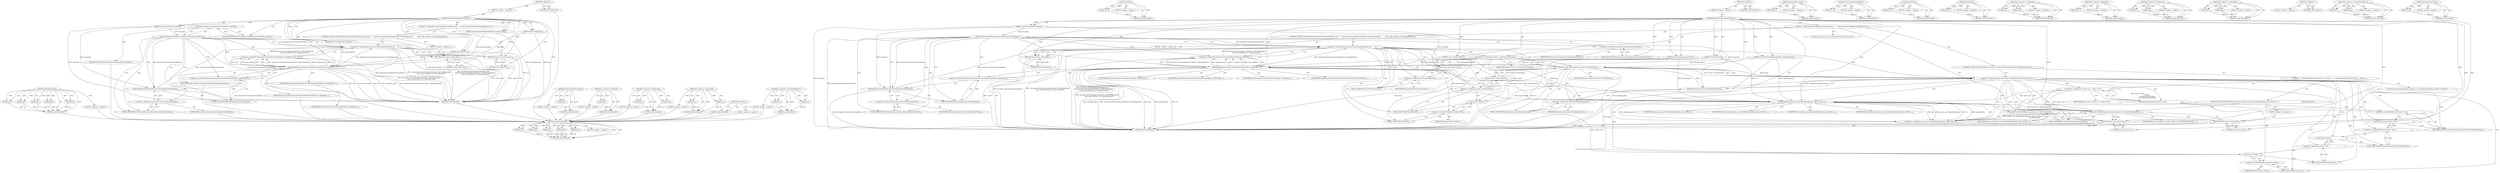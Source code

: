 digraph "&lt;operator&gt;.indirectFieldAccess" {
vulnerable_139 [label=<(METHOD,AllowPluginType)>];
vulnerable_140 [label=<(PARAM,p1)>];
vulnerable_141 [label=<(PARAM,p2)>];
vulnerable_142 [label=<(PARAM,p3)>];
vulnerable_143 [label=<(PARAM,p4)>];
vulnerable_144 [label=<(PARAM,p5)>];
vulnerable_145 [label=<(BLOCK,&lt;empty&gt;,&lt;empty&gt;)>];
vulnerable_146 [label=<(METHOD_RETURN,ANY)>];
vulnerable_165 [label=<(METHOD,Tree)>];
vulnerable_166 [label=<(PARAM,p1)>];
vulnerable_167 [label=<(BLOCK,&lt;empty&gt;,&lt;empty&gt;)>];
vulnerable_168 [label=<(METHOD_RETURN,ANY)>];
vulnerable_6 [label=<(METHOD,&lt;global&gt;)<SUB>1</SUB>>];
vulnerable_7 [label=<(BLOCK,&lt;empty&gt;,&lt;empty&gt;)<SUB>1</SUB>>];
vulnerable_8 [label=<(METHOD,AllowPluginTypeForDocument)<SUB>1</SUB>>];
vulnerable_9 [label=<(PARAM,const Document&amp; document)<SUB>2</SUB>>];
vulnerable_10 [label=<(PARAM,const String&amp; type)<SUB>3</SUB>>];
vulnerable_11 [label=<(PARAM,const String&amp; type_attribute)<SUB>4</SUB>>];
vulnerable_12 [label=<(PARAM,const KURL&amp; url)<SUB>5</SUB>>];
vulnerable_13 [label=<(PARAM,SecurityViolationReportingPolicy reporting_policy)<SUB>6</SUB>>];
vulnerable_14 [label=<(BLOCK,{
  if (document.GetContentSecurityPolicy() &amp;&amp;
...,{
  if (document.GetContentSecurityPolicy() &amp;&amp;
...)<SUB>6</SUB>>];
vulnerable_15 [label=<(CONTROL_STRUCTURE,IF,if (document.GetContentSecurityPolicy() &amp;&amp;
      !document.GetContentSecurityPolicy()-&gt;AllowPluginType(
           type, type_attribute, url, reporting_policy)))<SUB>7</SUB>>];
vulnerable_16 [label=<(&lt;operator&gt;.logicalAnd,document.GetContentSecurityPolicy() &amp;&amp;
      !d...)<SUB>7</SUB>>];
vulnerable_17 [label=<(GetContentSecurityPolicy,document.GetContentSecurityPolicy())<SUB>7</SUB>>];
vulnerable_18 [label=<(&lt;operator&gt;.fieldAccess,document.GetContentSecurityPolicy)<SUB>7</SUB>>];
vulnerable_19 [label=<(IDENTIFIER,document,document.GetContentSecurityPolicy())<SUB>7</SUB>>];
vulnerable_20 [label=<(FIELD_IDENTIFIER,GetContentSecurityPolicy,GetContentSecurityPolicy)<SUB>7</SUB>>];
vulnerable_21 [label=<(&lt;operator&gt;.logicalNot,!document.GetContentSecurityPolicy()-&gt;AllowPlug...)<SUB>8</SUB>>];
vulnerable_22 [label=<(AllowPluginType,document.GetContentSecurityPolicy()-&gt;AllowPlugi...)<SUB>8</SUB>>];
vulnerable_23 [label=<(&lt;operator&gt;.indirectFieldAccess,document.GetContentSecurityPolicy()-&gt;AllowPlugi...)<SUB>8</SUB>>];
vulnerable_24 [label=<(GetContentSecurityPolicy,document.GetContentSecurityPolicy())<SUB>8</SUB>>];
vulnerable_25 [label=<(&lt;operator&gt;.fieldAccess,document.GetContentSecurityPolicy)<SUB>8</SUB>>];
vulnerable_26 [label=<(IDENTIFIER,document,document.GetContentSecurityPolicy())<SUB>8</SUB>>];
vulnerable_27 [label=<(FIELD_IDENTIFIER,GetContentSecurityPolicy,GetContentSecurityPolicy)<SUB>8</SUB>>];
vulnerable_28 [label=<(FIELD_IDENTIFIER,AllowPluginType,AllowPluginType)<SUB>8</SUB>>];
vulnerable_29 [label=<(IDENTIFIER,type,document.GetContentSecurityPolicy()-&gt;AllowPlugi...)<SUB>9</SUB>>];
vulnerable_30 [label=<(IDENTIFIER,type_attribute,document.GetContentSecurityPolicy()-&gt;AllowPlugi...)<SUB>9</SUB>>];
vulnerable_31 [label=<(IDENTIFIER,url,document.GetContentSecurityPolicy()-&gt;AllowPlugi...)<SUB>9</SUB>>];
vulnerable_32 [label=<(IDENTIFIER,reporting_policy,document.GetContentSecurityPolicy()-&gt;AllowPlugi...)<SUB>9</SUB>>];
vulnerable_33 [label=<(BLOCK,&lt;empty&gt;,&lt;empty&gt;)<SUB>10</SUB>>];
vulnerable_34 [label=<(RETURN,return false;,return false;)<SUB>10</SUB>>];
vulnerable_35 [label=<(LITERAL,false,return false;)<SUB>10</SUB>>];
vulnerable_36 [label="<(LOCAL,LocalFrame* frame: LocalFrame*)<SUB>12</SUB>>"];
vulnerable_37 [label=<(&lt;operator&gt;.assignment,* frame = document.GetFrame())<SUB>12</SUB>>];
vulnerable_38 [label=<(IDENTIFIER,frame,* frame = document.GetFrame())<SUB>12</SUB>>];
vulnerable_39 [label=<(GetFrame,document.GetFrame())<SUB>12</SUB>>];
vulnerable_40 [label=<(&lt;operator&gt;.fieldAccess,document.GetFrame)<SUB>12</SUB>>];
vulnerable_41 [label=<(IDENTIFIER,document,document.GetFrame())<SUB>12</SUB>>];
vulnerable_42 [label=<(FIELD_IDENTIFIER,GetFrame,GetFrame)<SUB>12</SUB>>];
vulnerable_43 [label=<(CONTROL_STRUCTURE,IF,if (frame &amp;&amp; frame-&gt;Tree().Parent() &amp;&amp; document.IsPluginDocument()))<SUB>13</SUB>>];
vulnerable_44 [label=<(&lt;operator&gt;.logicalAnd,frame &amp;&amp; frame-&gt;Tree().Parent() &amp;&amp; document.IsP...)<SUB>13</SUB>>];
vulnerable_45 [label=<(&lt;operator&gt;.logicalAnd,frame &amp;&amp; frame-&gt;Tree().Parent())<SUB>13</SUB>>];
vulnerable_46 [label=<(IDENTIFIER,frame,frame &amp;&amp; frame-&gt;Tree().Parent())<SUB>13</SUB>>];
vulnerable_47 [label=<(Parent,frame-&gt;Tree().Parent())<SUB>13</SUB>>];
vulnerable_48 [label=<(&lt;operator&gt;.fieldAccess,frame-&gt;Tree().Parent)<SUB>13</SUB>>];
vulnerable_49 [label=<(Tree,frame-&gt;Tree())<SUB>13</SUB>>];
vulnerable_50 [label=<(&lt;operator&gt;.indirectFieldAccess,frame-&gt;Tree)<SUB>13</SUB>>];
vulnerable_51 [label=<(IDENTIFIER,frame,frame-&gt;Tree())<SUB>13</SUB>>];
vulnerable_52 [label=<(FIELD_IDENTIFIER,Tree,Tree)<SUB>13</SUB>>];
vulnerable_53 [label=<(FIELD_IDENTIFIER,Parent,Parent)<SUB>13</SUB>>];
vulnerable_54 [label=<(IsPluginDocument,document.IsPluginDocument())<SUB>13</SUB>>];
vulnerable_55 [label=<(&lt;operator&gt;.fieldAccess,document.IsPluginDocument)<SUB>13</SUB>>];
vulnerable_56 [label=<(IDENTIFIER,document,document.IsPluginDocument())<SUB>13</SUB>>];
vulnerable_57 [label=<(FIELD_IDENTIFIER,IsPluginDocument,IsPluginDocument)<SUB>13</SUB>>];
vulnerable_58 [label=<(BLOCK,{
    ContentSecurityPolicy* parent_csp = frame...,{
    ContentSecurityPolicy* parent_csp = frame...)<SUB>13</SUB>>];
vulnerable_59 [label="<(LOCAL,ContentSecurityPolicy* parent_csp: ContentSecurityPolicy*)<SUB>14</SUB>>"];
vulnerable_60 [label=<(&lt;operator&gt;.assignment,* parent_csp = frame-&gt;Tree()
                  ...)<SUB>14</SUB>>];
vulnerable_61 [label=<(IDENTIFIER,parent_csp,* parent_csp = frame-&gt;Tree()
                  ...)<SUB>14</SUB>>];
vulnerable_62 [label=<(GetContentSecurityPolicy,frame-&gt;Tree()
                                 ...)<SUB>14</SUB>>];
vulnerable_63 [label=<(&lt;operator&gt;.indirectFieldAccess,frame-&gt;Tree()
                                 ...)<SUB>14</SUB>>];
vulnerable_64 [label=<(GetSecurityContext,frame-&gt;Tree()
                                 ...)<SUB>14</SUB>>];
vulnerable_65 [label=<(&lt;operator&gt;.indirectFieldAccess,frame-&gt;Tree()
                                 ...)<SUB>14</SUB>>];
vulnerable_66 [label=<(Parent,frame-&gt;Tree()
                                 ...)<SUB>14</SUB>>];
vulnerable_67 [label=<(&lt;operator&gt;.fieldAccess,frame-&gt;Tree()
                                 ...)<SUB>14</SUB>>];
vulnerable_68 [label=<(Tree,frame-&gt;Tree())<SUB>14</SUB>>];
vulnerable_69 [label=<(&lt;operator&gt;.indirectFieldAccess,frame-&gt;Tree)<SUB>14</SUB>>];
vulnerable_70 [label=<(IDENTIFIER,frame,frame-&gt;Tree())<SUB>14</SUB>>];
vulnerable_71 [label=<(FIELD_IDENTIFIER,Tree,Tree)<SUB>14</SUB>>];
vulnerable_72 [label=<(FIELD_IDENTIFIER,Parent,Parent)<SUB>14</SUB>>];
vulnerable_73 [label=<(FIELD_IDENTIFIER,GetSecurityContext,GetSecurityContext)<SUB>14</SUB>>];
vulnerable_74 [label=<(FIELD_IDENTIFIER,GetContentSecurityPolicy,GetContentSecurityPolicy)<SUB>14</SUB>>];
vulnerable_75 [label=<(CONTROL_STRUCTURE,IF,if (parent_csp &amp;&amp; !parent_csp-&gt;AllowPluginType(type, type_attribute, url,
                                                   reporting_policy)))<SUB>18</SUB>>];
vulnerable_76 [label=<(&lt;operator&gt;.logicalAnd,parent_csp &amp;&amp; !parent_csp-&gt;AllowPluginType(type...)<SUB>18</SUB>>];
vulnerable_77 [label=<(IDENTIFIER,parent_csp,parent_csp &amp;&amp; !parent_csp-&gt;AllowPluginType(type...)<SUB>18</SUB>>];
vulnerable_78 [label=<(&lt;operator&gt;.logicalNot,!parent_csp-&gt;AllowPluginType(type, type_attribu...)<SUB>18</SUB>>];
vulnerable_79 [label=<(AllowPluginType,parent_csp-&gt;AllowPluginType(type, type_attribut...)<SUB>18</SUB>>];
vulnerable_80 [label=<(&lt;operator&gt;.indirectFieldAccess,parent_csp-&gt;AllowPluginType)<SUB>18</SUB>>];
vulnerable_81 [label=<(IDENTIFIER,parent_csp,parent_csp-&gt;AllowPluginType(type, type_attribut...)<SUB>18</SUB>>];
vulnerable_82 [label=<(FIELD_IDENTIFIER,AllowPluginType,AllowPluginType)<SUB>18</SUB>>];
vulnerable_83 [label=<(IDENTIFIER,type,parent_csp-&gt;AllowPluginType(type, type_attribut...)<SUB>18</SUB>>];
vulnerable_84 [label=<(IDENTIFIER,type_attribute,parent_csp-&gt;AllowPluginType(type, type_attribut...)<SUB>18</SUB>>];
vulnerable_85 [label=<(IDENTIFIER,url,parent_csp-&gt;AllowPluginType(type, type_attribut...)<SUB>18</SUB>>];
vulnerable_86 [label=<(IDENTIFIER,reporting_policy,parent_csp-&gt;AllowPluginType(type, type_attribut...)<SUB>19</SUB>>];
vulnerable_87 [label=<(BLOCK,&lt;empty&gt;,&lt;empty&gt;)<SUB>20</SUB>>];
vulnerable_88 [label=<(RETURN,return false;,return false;)<SUB>20</SUB>>];
vulnerable_89 [label=<(LITERAL,false,return false;)<SUB>20</SUB>>];
vulnerable_90 [label=<(RETURN,return true;,return true;)<SUB>22</SUB>>];
vulnerable_91 [label=<(LITERAL,true,return true;)<SUB>22</SUB>>];
vulnerable_92 [label=<(METHOD_RETURN,bool)<SUB>1</SUB>>];
vulnerable_94 [label=<(METHOD_RETURN,ANY)<SUB>1</SUB>>];
vulnerable_169 [label=<(METHOD,IsPluginDocument)>];
vulnerable_170 [label=<(PARAM,p1)>];
vulnerable_171 [label=<(BLOCK,&lt;empty&gt;,&lt;empty&gt;)>];
vulnerable_172 [label=<(METHOD_RETURN,ANY)>];
vulnerable_126 [label=<(METHOD,GetContentSecurityPolicy)>];
vulnerable_127 [label=<(PARAM,p1)>];
vulnerable_128 [label=<(BLOCK,&lt;empty&gt;,&lt;empty&gt;)>];
vulnerable_129 [label=<(METHOD_RETURN,ANY)>];
vulnerable_161 [label=<(METHOD,Parent)>];
vulnerable_162 [label=<(PARAM,p1)>];
vulnerable_163 [label=<(BLOCK,&lt;empty&gt;,&lt;empty&gt;)>];
vulnerable_164 [label=<(METHOD_RETURN,ANY)>];
vulnerable_157 [label=<(METHOD,GetFrame)>];
vulnerable_158 [label=<(PARAM,p1)>];
vulnerable_159 [label=<(BLOCK,&lt;empty&gt;,&lt;empty&gt;)>];
vulnerable_160 [label=<(METHOD_RETURN,ANY)>];
vulnerable_152 [label=<(METHOD,&lt;operator&gt;.assignment)>];
vulnerable_153 [label=<(PARAM,p1)>];
vulnerable_154 [label=<(PARAM,p2)>];
vulnerable_155 [label=<(BLOCK,&lt;empty&gt;,&lt;empty&gt;)>];
vulnerable_156 [label=<(METHOD_RETURN,ANY)>];
vulnerable_135 [label=<(METHOD,&lt;operator&gt;.logicalNot)>];
vulnerable_136 [label=<(PARAM,p1)>];
vulnerable_137 [label=<(BLOCK,&lt;empty&gt;,&lt;empty&gt;)>];
vulnerable_138 [label=<(METHOD_RETURN,ANY)>];
vulnerable_130 [label=<(METHOD,&lt;operator&gt;.fieldAccess)>];
vulnerable_131 [label=<(PARAM,p1)>];
vulnerable_132 [label=<(PARAM,p2)>];
vulnerable_133 [label=<(BLOCK,&lt;empty&gt;,&lt;empty&gt;)>];
vulnerable_134 [label=<(METHOD_RETURN,ANY)>];
vulnerable_121 [label=<(METHOD,&lt;operator&gt;.logicalAnd)>];
vulnerable_122 [label=<(PARAM,p1)>];
vulnerable_123 [label=<(PARAM,p2)>];
vulnerable_124 [label=<(BLOCK,&lt;empty&gt;,&lt;empty&gt;)>];
vulnerable_125 [label=<(METHOD_RETURN,ANY)>];
vulnerable_115 [label=<(METHOD,&lt;global&gt;)<SUB>1</SUB>>];
vulnerable_116 [label=<(BLOCK,&lt;empty&gt;,&lt;empty&gt;)>];
vulnerable_117 [label=<(METHOD_RETURN,ANY)>];
vulnerable_147 [label=<(METHOD,&lt;operator&gt;.indirectFieldAccess)>];
vulnerable_148 [label=<(PARAM,p1)>];
vulnerable_149 [label=<(PARAM,p2)>];
vulnerable_150 [label=<(BLOCK,&lt;empty&gt;,&lt;empty&gt;)>];
vulnerable_151 [label=<(METHOD_RETURN,ANY)>];
vulnerable_173 [label=<(METHOD,GetSecurityContext)>];
vulnerable_174 [label=<(PARAM,p1)>];
vulnerable_175 [label=<(BLOCK,&lt;empty&gt;,&lt;empty&gt;)>];
vulnerable_176 [label=<(METHOD_RETURN,ANY)>];
fixed_81 [label=<(METHOD,AllowPluginType)>];
fixed_82 [label=<(PARAM,p1)>];
fixed_83 [label=<(PARAM,p2)>];
fixed_84 [label=<(PARAM,p3)>];
fixed_85 [label=<(PARAM,p4)>];
fixed_86 [label=<(PARAM,p5)>];
fixed_87 [label=<(BLOCK,&lt;empty&gt;,&lt;empty&gt;)>];
fixed_88 [label=<(METHOD_RETURN,ANY)>];
fixed_6 [label=<(METHOD,&lt;global&gt;)<SUB>1</SUB>>];
fixed_7 [label=<(BLOCK,&lt;empty&gt;,&lt;empty&gt;)<SUB>1</SUB>>];
fixed_8 [label=<(METHOD,AllowPluginTypeForDocument)<SUB>1</SUB>>];
fixed_9 [label=<(PARAM,const Document&amp; document)<SUB>2</SUB>>];
fixed_10 [label=<(PARAM,const String&amp; type)<SUB>3</SUB>>];
fixed_11 [label=<(PARAM,const String&amp; type_attribute)<SUB>4</SUB>>];
fixed_12 [label=<(PARAM,const KURL&amp; url)<SUB>5</SUB>>];
fixed_13 [label=<(PARAM,SecurityViolationReportingPolicy reporting_policy)<SUB>6</SUB>>];
fixed_14 [label=<(BLOCK,{
  if (document.GetContentSecurityPolicy() &amp;&amp;
...,{
  if (document.GetContentSecurityPolicy() &amp;&amp;
...)<SUB>6</SUB>>];
fixed_15 [label=<(CONTROL_STRUCTURE,IF,if (document.GetContentSecurityPolicy() &amp;&amp;
      !document.GetContentSecurityPolicy()-&gt;AllowPluginType(
           type, type_attribute, url, reporting_policy)))<SUB>7</SUB>>];
fixed_16 [label=<(&lt;operator&gt;.logicalAnd,document.GetContentSecurityPolicy() &amp;&amp;
      !d...)<SUB>7</SUB>>];
fixed_17 [label=<(GetContentSecurityPolicy,document.GetContentSecurityPolicy())<SUB>7</SUB>>];
fixed_18 [label=<(&lt;operator&gt;.fieldAccess,document.GetContentSecurityPolicy)<SUB>7</SUB>>];
fixed_19 [label=<(IDENTIFIER,document,document.GetContentSecurityPolicy())<SUB>7</SUB>>];
fixed_20 [label=<(FIELD_IDENTIFIER,GetContentSecurityPolicy,GetContentSecurityPolicy)<SUB>7</SUB>>];
fixed_21 [label=<(&lt;operator&gt;.logicalNot,!document.GetContentSecurityPolicy()-&gt;AllowPlug...)<SUB>8</SUB>>];
fixed_22 [label=<(AllowPluginType,document.GetContentSecurityPolicy()-&gt;AllowPlugi...)<SUB>8</SUB>>];
fixed_23 [label=<(&lt;operator&gt;.indirectFieldAccess,document.GetContentSecurityPolicy()-&gt;AllowPlugi...)<SUB>8</SUB>>];
fixed_24 [label=<(GetContentSecurityPolicy,document.GetContentSecurityPolicy())<SUB>8</SUB>>];
fixed_25 [label=<(&lt;operator&gt;.fieldAccess,document.GetContentSecurityPolicy)<SUB>8</SUB>>];
fixed_26 [label=<(IDENTIFIER,document,document.GetContentSecurityPolicy())<SUB>8</SUB>>];
fixed_27 [label=<(FIELD_IDENTIFIER,GetContentSecurityPolicy,GetContentSecurityPolicy)<SUB>8</SUB>>];
fixed_28 [label=<(FIELD_IDENTIFIER,AllowPluginType,AllowPluginType)<SUB>8</SUB>>];
fixed_29 [label=<(IDENTIFIER,type,document.GetContentSecurityPolicy()-&gt;AllowPlugi...)<SUB>9</SUB>>];
fixed_30 [label=<(IDENTIFIER,type_attribute,document.GetContentSecurityPolicy()-&gt;AllowPlugi...)<SUB>9</SUB>>];
fixed_31 [label=<(IDENTIFIER,url,document.GetContentSecurityPolicy()-&gt;AllowPlugi...)<SUB>9</SUB>>];
fixed_32 [label=<(IDENTIFIER,reporting_policy,document.GetContentSecurityPolicy()-&gt;AllowPlugi...)<SUB>9</SUB>>];
fixed_33 [label=<(BLOCK,&lt;empty&gt;,&lt;empty&gt;)<SUB>10</SUB>>];
fixed_34 [label=<(RETURN,return false;,return false;)<SUB>10</SUB>>];
fixed_35 [label=<(LITERAL,false,return false;)<SUB>10</SUB>>];
fixed_36 [label=<(RETURN,return true;,return true;)<SUB>12</SUB>>];
fixed_37 [label=<(LITERAL,true,return true;)<SUB>12</SUB>>];
fixed_38 [label=<(METHOD_RETURN,bool)<SUB>1</SUB>>];
fixed_40 [label=<(METHOD_RETURN,ANY)<SUB>1</SUB>>];
fixed_68 [label=<(METHOD,GetContentSecurityPolicy)>];
fixed_69 [label=<(PARAM,p1)>];
fixed_70 [label=<(BLOCK,&lt;empty&gt;,&lt;empty&gt;)>];
fixed_71 [label=<(METHOD_RETURN,ANY)>];
fixed_77 [label=<(METHOD,&lt;operator&gt;.logicalNot)>];
fixed_78 [label=<(PARAM,p1)>];
fixed_79 [label=<(BLOCK,&lt;empty&gt;,&lt;empty&gt;)>];
fixed_80 [label=<(METHOD_RETURN,ANY)>];
fixed_72 [label=<(METHOD,&lt;operator&gt;.fieldAccess)>];
fixed_73 [label=<(PARAM,p1)>];
fixed_74 [label=<(PARAM,p2)>];
fixed_75 [label=<(BLOCK,&lt;empty&gt;,&lt;empty&gt;)>];
fixed_76 [label=<(METHOD_RETURN,ANY)>];
fixed_63 [label=<(METHOD,&lt;operator&gt;.logicalAnd)>];
fixed_64 [label=<(PARAM,p1)>];
fixed_65 [label=<(PARAM,p2)>];
fixed_66 [label=<(BLOCK,&lt;empty&gt;,&lt;empty&gt;)>];
fixed_67 [label=<(METHOD_RETURN,ANY)>];
fixed_57 [label=<(METHOD,&lt;global&gt;)<SUB>1</SUB>>];
fixed_58 [label=<(BLOCK,&lt;empty&gt;,&lt;empty&gt;)>];
fixed_59 [label=<(METHOD_RETURN,ANY)>];
fixed_89 [label=<(METHOD,&lt;operator&gt;.indirectFieldAccess)>];
fixed_90 [label=<(PARAM,p1)>];
fixed_91 [label=<(PARAM,p2)>];
fixed_92 [label=<(BLOCK,&lt;empty&gt;,&lt;empty&gt;)>];
fixed_93 [label=<(METHOD_RETURN,ANY)>];
vulnerable_139 -> vulnerable_140  [key=0, label="AST: "];
vulnerable_139 -> vulnerable_140  [key=1, label="DDG: "];
vulnerable_139 -> vulnerable_145  [key=0, label="AST: "];
vulnerable_139 -> vulnerable_141  [key=0, label="AST: "];
vulnerable_139 -> vulnerable_141  [key=1, label="DDG: "];
vulnerable_139 -> vulnerable_146  [key=0, label="AST: "];
vulnerable_139 -> vulnerable_146  [key=1, label="CFG: "];
vulnerable_139 -> vulnerable_142  [key=0, label="AST: "];
vulnerable_139 -> vulnerable_142  [key=1, label="DDG: "];
vulnerable_139 -> vulnerable_143  [key=0, label="AST: "];
vulnerable_139 -> vulnerable_143  [key=1, label="DDG: "];
vulnerable_139 -> vulnerable_144  [key=0, label="AST: "];
vulnerable_139 -> vulnerable_144  [key=1, label="DDG: "];
vulnerable_140 -> vulnerable_146  [key=0, label="DDG: p1"];
vulnerable_141 -> vulnerable_146  [key=0, label="DDG: p2"];
vulnerable_142 -> vulnerable_146  [key=0, label="DDG: p3"];
vulnerable_143 -> vulnerable_146  [key=0, label="DDG: p4"];
vulnerable_144 -> vulnerable_146  [key=0, label="DDG: p5"];
vulnerable_165 -> vulnerable_166  [key=0, label="AST: "];
vulnerable_165 -> vulnerable_166  [key=1, label="DDG: "];
vulnerable_165 -> vulnerable_167  [key=0, label="AST: "];
vulnerable_165 -> vulnerable_168  [key=0, label="AST: "];
vulnerable_165 -> vulnerable_168  [key=1, label="CFG: "];
vulnerable_166 -> vulnerable_168  [key=0, label="DDG: p1"];
vulnerable_6 -> vulnerable_7  [key=0, label="AST: "];
vulnerable_6 -> vulnerable_94  [key=0, label="AST: "];
vulnerable_6 -> vulnerable_94  [key=1, label="CFG: "];
vulnerable_7 -> vulnerable_8  [key=0, label="AST: "];
vulnerable_8 -> vulnerable_9  [key=0, label="AST: "];
vulnerable_8 -> vulnerable_9  [key=1, label="DDG: "];
vulnerable_8 -> vulnerable_10  [key=0, label="AST: "];
vulnerable_8 -> vulnerable_10  [key=1, label="DDG: "];
vulnerable_8 -> vulnerable_11  [key=0, label="AST: "];
vulnerable_8 -> vulnerable_11  [key=1, label="DDG: "];
vulnerable_8 -> vulnerable_12  [key=0, label="AST: "];
vulnerable_8 -> vulnerable_12  [key=1, label="DDG: "];
vulnerable_8 -> vulnerable_13  [key=0, label="AST: "];
vulnerable_8 -> vulnerable_13  [key=1, label="DDG: "];
vulnerable_8 -> vulnerable_14  [key=0, label="AST: "];
vulnerable_8 -> vulnerable_92  [key=0, label="AST: "];
vulnerable_8 -> vulnerable_20  [key=0, label="CFG: "];
vulnerable_8 -> vulnerable_90  [key=0, label="DDG: "];
vulnerable_8 -> vulnerable_91  [key=0, label="DDG: "];
vulnerable_8 -> vulnerable_34  [key=0, label="DDG: "];
vulnerable_8 -> vulnerable_35  [key=0, label="DDG: "];
vulnerable_8 -> vulnerable_45  [key=0, label="DDG: "];
vulnerable_8 -> vulnerable_22  [key=0, label="DDG: "];
vulnerable_8 -> vulnerable_76  [key=0, label="DDG: "];
vulnerable_8 -> vulnerable_88  [key=0, label="DDG: "];
vulnerable_8 -> vulnerable_89  [key=0, label="DDG: "];
vulnerable_8 -> vulnerable_79  [key=0, label="DDG: "];
vulnerable_9 -> vulnerable_92  [key=0, label="DDG: document"];
vulnerable_9 -> vulnerable_39  [key=0, label="DDG: document"];
vulnerable_9 -> vulnerable_17  [key=0, label="DDG: document"];
vulnerable_9 -> vulnerable_54  [key=0, label="DDG: document"];
vulnerable_9 -> vulnerable_24  [key=0, label="DDG: document"];
vulnerable_10 -> vulnerable_92  [key=0, label="DDG: type"];
vulnerable_10 -> vulnerable_22  [key=0, label="DDG: type"];
vulnerable_10 -> vulnerable_79  [key=0, label="DDG: type"];
vulnerable_11 -> vulnerable_92  [key=0, label="DDG: type_attribute"];
vulnerable_11 -> vulnerable_22  [key=0, label="DDG: type_attribute"];
vulnerable_11 -> vulnerable_79  [key=0, label="DDG: type_attribute"];
vulnerable_12 -> vulnerable_92  [key=0, label="DDG: url"];
vulnerable_12 -> vulnerable_22  [key=0, label="DDG: url"];
vulnerable_12 -> vulnerable_79  [key=0, label="DDG: url"];
vulnerable_13 -> vulnerable_92  [key=0, label="DDG: reporting_policy"];
vulnerable_13 -> vulnerable_22  [key=0, label="DDG: reporting_policy"];
vulnerable_13 -> vulnerable_79  [key=0, label="DDG: reporting_policy"];
vulnerable_14 -> vulnerable_15  [key=0, label="AST: "];
vulnerable_14 -> vulnerable_36  [key=0, label="AST: "];
vulnerable_14 -> vulnerable_37  [key=0, label="AST: "];
vulnerable_14 -> vulnerable_43  [key=0, label="AST: "];
vulnerable_14 -> vulnerable_90  [key=0, label="AST: "];
vulnerable_15 -> vulnerable_16  [key=0, label="AST: "];
vulnerable_15 -> vulnerable_33  [key=0, label="AST: "];
vulnerable_16 -> vulnerable_17  [key=0, label="AST: "];
vulnerable_16 -> vulnerable_21  [key=0, label="AST: "];
vulnerable_16 -> vulnerable_34  [key=0, label="CFG: "];
vulnerable_16 -> vulnerable_34  [key=1, label="CDG: "];
vulnerable_16 -> vulnerable_42  [key=0, label="CFG: "];
vulnerable_16 -> vulnerable_42  [key=1, label="CDG: "];
vulnerable_16 -> vulnerable_92  [key=0, label="DDG: document.GetContentSecurityPolicy()"];
vulnerable_16 -> vulnerable_92  [key=1, label="DDG: !document.GetContentSecurityPolicy()-&gt;AllowPluginType(
           type, type_attribute, url, reporting_policy)"];
vulnerable_16 -> vulnerable_92  [key=2, label="DDG: document.GetContentSecurityPolicy() &amp;&amp;
      !document.GetContentSecurityPolicy()-&gt;AllowPluginType(
           type, type_attribute, url, reporting_policy)"];
vulnerable_16 -> vulnerable_37  [key=0, label="CDG: "];
vulnerable_16 -> vulnerable_45  [key=0, label="CDG: "];
vulnerable_16 -> vulnerable_40  [key=0, label="CDG: "];
vulnerable_16 -> vulnerable_44  [key=0, label="CDG: "];
vulnerable_16 -> vulnerable_39  [key=0, label="CDG: "];
vulnerable_16 -> vulnerable_47  [key=0, label="CDG: "];
vulnerable_16 -> vulnerable_48  [key=0, label="CDG: "];
vulnerable_16 -> vulnerable_49  [key=0, label="CDG: "];
vulnerable_16 -> vulnerable_52  [key=0, label="CDG: "];
vulnerable_16 -> vulnerable_50  [key=0, label="CDG: "];
vulnerable_16 -> vulnerable_53  [key=0, label="CDG: "];
vulnerable_17 -> vulnerable_18  [key=0, label="AST: "];
vulnerable_17 -> vulnerable_16  [key=0, label="CFG: "];
vulnerable_17 -> vulnerable_16  [key=1, label="DDG: document.GetContentSecurityPolicy"];
vulnerable_17 -> vulnerable_27  [key=0, label="CFG: "];
vulnerable_17 -> vulnerable_27  [key=1, label="CDG: "];
vulnerable_17 -> vulnerable_92  [key=0, label="DDG: document.GetContentSecurityPolicy"];
vulnerable_17 -> vulnerable_24  [key=0, label="DDG: document.GetContentSecurityPolicy"];
vulnerable_17 -> vulnerable_24  [key=1, label="CDG: "];
vulnerable_17 -> vulnerable_21  [key=0, label="CDG: "];
vulnerable_17 -> vulnerable_28  [key=0, label="CDG: "];
vulnerable_17 -> vulnerable_25  [key=0, label="CDG: "];
vulnerable_17 -> vulnerable_22  [key=0, label="CDG: "];
vulnerable_17 -> vulnerable_23  [key=0, label="CDG: "];
vulnerable_18 -> vulnerable_19  [key=0, label="AST: "];
vulnerable_18 -> vulnerable_20  [key=0, label="AST: "];
vulnerable_18 -> vulnerable_17  [key=0, label="CFG: "];
vulnerable_20 -> vulnerable_18  [key=0, label="CFG: "];
vulnerable_21 -> vulnerable_22  [key=0, label="AST: "];
vulnerable_21 -> vulnerable_16  [key=0, label="CFG: "];
vulnerable_21 -> vulnerable_16  [key=1, label="DDG: document.GetContentSecurityPolicy()-&gt;AllowPluginType(
           type, type_attribute, url, reporting_policy)"];
vulnerable_21 -> vulnerable_92  [key=0, label="DDG: document.GetContentSecurityPolicy()-&gt;AllowPluginType(
           type, type_attribute, url, reporting_policy)"];
vulnerable_22 -> vulnerable_23  [key=0, label="AST: "];
vulnerable_22 -> vulnerable_29  [key=0, label="AST: "];
vulnerable_22 -> vulnerable_30  [key=0, label="AST: "];
vulnerable_22 -> vulnerable_31  [key=0, label="AST: "];
vulnerable_22 -> vulnerable_32  [key=0, label="AST: "];
vulnerable_22 -> vulnerable_21  [key=0, label="CFG: "];
vulnerable_22 -> vulnerable_21  [key=1, label="DDG: document.GetContentSecurityPolicy()-&gt;AllowPluginType"];
vulnerable_22 -> vulnerable_21  [key=2, label="DDG: reporting_policy"];
vulnerable_22 -> vulnerable_21  [key=3, label="DDG: url"];
vulnerable_22 -> vulnerable_21  [key=4, label="DDG: type"];
vulnerable_22 -> vulnerable_21  [key=5, label="DDG: type_attribute"];
vulnerable_22 -> vulnerable_92  [key=0, label="DDG: document.GetContentSecurityPolicy()-&gt;AllowPluginType"];
vulnerable_22 -> vulnerable_92  [key=1, label="DDG: type"];
vulnerable_22 -> vulnerable_92  [key=2, label="DDG: type_attribute"];
vulnerable_22 -> vulnerable_92  [key=3, label="DDG: url"];
vulnerable_22 -> vulnerable_92  [key=4, label="DDG: reporting_policy"];
vulnerable_22 -> vulnerable_16  [key=0, label="DDG: document.GetContentSecurityPolicy()-&gt;AllowPluginType"];
vulnerable_22 -> vulnerable_79  [key=0, label="DDG: type"];
vulnerable_22 -> vulnerable_79  [key=1, label="DDG: type_attribute"];
vulnerable_22 -> vulnerable_79  [key=2, label="DDG: url"];
vulnerable_22 -> vulnerable_79  [key=3, label="DDG: reporting_policy"];
vulnerable_23 -> vulnerable_24  [key=0, label="AST: "];
vulnerable_23 -> vulnerable_28  [key=0, label="AST: "];
vulnerable_23 -> vulnerable_22  [key=0, label="CFG: "];
vulnerable_24 -> vulnerable_25  [key=0, label="AST: "];
vulnerable_24 -> vulnerable_28  [key=0, label="CFG: "];
vulnerable_24 -> vulnerable_92  [key=0, label="DDG: document.GetContentSecurityPolicy"];
vulnerable_24 -> vulnerable_16  [key=0, label="DDG: document.GetContentSecurityPolicy"];
vulnerable_25 -> vulnerable_26  [key=0, label="AST: "];
vulnerable_25 -> vulnerable_27  [key=0, label="AST: "];
vulnerable_25 -> vulnerable_24  [key=0, label="CFG: "];
vulnerable_27 -> vulnerable_25  [key=0, label="CFG: "];
vulnerable_28 -> vulnerable_23  [key=0, label="CFG: "];
vulnerable_33 -> vulnerable_34  [key=0, label="AST: "];
vulnerable_34 -> vulnerable_35  [key=0, label="AST: "];
vulnerable_34 -> vulnerable_92  [key=0, label="CFG: "];
vulnerable_34 -> vulnerable_92  [key=1, label="DDG: &lt;RET&gt;"];
vulnerable_35 -> vulnerable_34  [key=0, label="DDG: false"];
vulnerable_37 -> vulnerable_38  [key=0, label="AST: "];
vulnerable_37 -> vulnerable_39  [key=0, label="AST: "];
vulnerable_37 -> vulnerable_45  [key=0, label="CFG: "];
vulnerable_37 -> vulnerable_45  [key=1, label="DDG: frame"];
vulnerable_37 -> vulnerable_52  [key=0, label="CFG: "];
vulnerable_37 -> vulnerable_49  [key=0, label="DDG: frame"];
vulnerable_39 -> vulnerable_40  [key=0, label="AST: "];
vulnerable_39 -> vulnerable_37  [key=0, label="CFG: "];
vulnerable_39 -> vulnerable_37  [key=1, label="DDG: document.GetFrame"];
vulnerable_40 -> vulnerable_41  [key=0, label="AST: "];
vulnerable_40 -> vulnerable_42  [key=0, label="AST: "];
vulnerable_40 -> vulnerable_39  [key=0, label="CFG: "];
vulnerable_42 -> vulnerable_40  [key=0, label="CFG: "];
vulnerable_43 -> vulnerable_44  [key=0, label="AST: "];
vulnerable_43 -> vulnerable_58  [key=0, label="AST: "];
vulnerable_44 -> vulnerable_45  [key=0, label="AST: "];
vulnerable_44 -> vulnerable_54  [key=0, label="AST: "];
vulnerable_44 -> vulnerable_71  [key=0, label="CFG: "];
vulnerable_44 -> vulnerable_71  [key=1, label="CDG: "];
vulnerable_44 -> vulnerable_90  [key=0, label="CFG: "];
vulnerable_44 -> vulnerable_90  [key=1, label="CDG: "];
vulnerable_44 -> vulnerable_68  [key=0, label="CDG: "];
vulnerable_44 -> vulnerable_60  [key=0, label="CDG: "];
vulnerable_44 -> vulnerable_73  [key=0, label="CDG: "];
vulnerable_44 -> vulnerable_64  [key=0, label="CDG: "];
vulnerable_44 -> vulnerable_66  [key=0, label="CDG: "];
vulnerable_44 -> vulnerable_72  [key=0, label="CDG: "];
vulnerable_44 -> vulnerable_69  [key=0, label="CDG: "];
vulnerable_44 -> vulnerable_67  [key=0, label="CDG: "];
vulnerable_44 -> vulnerable_74  [key=0, label="CDG: "];
vulnerable_44 -> vulnerable_76  [key=0, label="CDG: "];
vulnerable_44 -> vulnerable_65  [key=0, label="CDG: "];
vulnerable_44 -> vulnerable_63  [key=0, label="CDG: "];
vulnerable_44 -> vulnerable_62  [key=0, label="CDG: "];
vulnerable_44 -> vulnerable_82  [key=0, label="CDG: "];
vulnerable_44 -> vulnerable_79  [key=0, label="CDG: "];
vulnerable_44 -> vulnerable_80  [key=0, label="CDG: "];
vulnerable_44 -> vulnerable_78  [key=0, label="CDG: "];
vulnerable_45 -> vulnerable_46  [key=0, label="AST: "];
vulnerable_45 -> vulnerable_47  [key=0, label="AST: "];
vulnerable_45 -> vulnerable_44  [key=0, label="CFG: "];
vulnerable_45 -> vulnerable_44  [key=1, label="DDG: frame"];
vulnerable_45 -> vulnerable_44  [key=2, label="DDG: frame-&gt;Tree().Parent()"];
vulnerable_45 -> vulnerable_57  [key=0, label="CFG: "];
vulnerable_45 -> vulnerable_57  [key=1, label="CDG: "];
vulnerable_45 -> vulnerable_68  [key=0, label="DDG: frame"];
vulnerable_45 -> vulnerable_54  [key=0, label="CDG: "];
vulnerable_45 -> vulnerable_55  [key=0, label="CDG: "];
vulnerable_47 -> vulnerable_48  [key=0, label="AST: "];
vulnerable_47 -> vulnerable_45  [key=0, label="CFG: "];
vulnerable_47 -> vulnerable_45  [key=1, label="DDG: frame-&gt;Tree().Parent"];
vulnerable_48 -> vulnerable_49  [key=0, label="AST: "];
vulnerable_48 -> vulnerable_53  [key=0, label="AST: "];
vulnerable_48 -> vulnerable_47  [key=0, label="CFG: "];
vulnerable_49 -> vulnerable_50  [key=0, label="AST: "];
vulnerable_49 -> vulnerable_53  [key=0, label="CFG: "];
vulnerable_49 -> vulnerable_45  [key=0, label="DDG: frame-&gt;Tree"];
vulnerable_49 -> vulnerable_68  [key=0, label="DDG: frame-&gt;Tree"];
vulnerable_50 -> vulnerable_51  [key=0, label="AST: "];
vulnerable_50 -> vulnerable_52  [key=0, label="AST: "];
vulnerable_50 -> vulnerable_49  [key=0, label="CFG: "];
vulnerable_52 -> vulnerable_50  [key=0, label="CFG: "];
vulnerable_53 -> vulnerable_48  [key=0, label="CFG: "];
vulnerable_54 -> vulnerable_55  [key=0, label="AST: "];
vulnerable_54 -> vulnerable_44  [key=0, label="CFG: "];
vulnerable_54 -> vulnerable_44  [key=1, label="DDG: document.IsPluginDocument"];
vulnerable_55 -> vulnerable_56  [key=0, label="AST: "];
vulnerable_55 -> vulnerable_57  [key=0, label="AST: "];
vulnerable_55 -> vulnerable_54  [key=0, label="CFG: "];
vulnerable_57 -> vulnerable_55  [key=0, label="CFG: "];
vulnerable_58 -> vulnerable_59  [key=0, label="AST: "];
vulnerable_58 -> vulnerable_60  [key=0, label="AST: "];
vulnerable_58 -> vulnerable_75  [key=0, label="AST: "];
vulnerable_60 -> vulnerable_61  [key=0, label="AST: "];
vulnerable_60 -> vulnerable_62  [key=0, label="AST: "];
vulnerable_60 -> vulnerable_76  [key=0, label="CFG: "];
vulnerable_60 -> vulnerable_76  [key=1, label="DDG: parent_csp"];
vulnerable_60 -> vulnerable_82  [key=0, label="CFG: "];
vulnerable_60 -> vulnerable_79  [key=0, label="DDG: parent_csp"];
vulnerable_62 -> vulnerable_63  [key=0, label="AST: "];
vulnerable_62 -> vulnerable_60  [key=0, label="CFG: "];
vulnerable_62 -> vulnerable_60  [key=1, label="DDG: frame-&gt;Tree()
                                            .Parent()
                                            -&gt;GetSecurityContext()
                                            -&gt;GetContentSecurityPolicy"];
vulnerable_63 -> vulnerable_64  [key=0, label="AST: "];
vulnerable_63 -> vulnerable_74  [key=0, label="AST: "];
vulnerable_63 -> vulnerable_62  [key=0, label="CFG: "];
vulnerable_64 -> vulnerable_65  [key=0, label="AST: "];
vulnerable_64 -> vulnerable_74  [key=0, label="CFG: "];
vulnerable_65 -> vulnerable_66  [key=0, label="AST: "];
vulnerable_65 -> vulnerable_73  [key=0, label="AST: "];
vulnerable_65 -> vulnerable_64  [key=0, label="CFG: "];
vulnerable_66 -> vulnerable_67  [key=0, label="AST: "];
vulnerable_66 -> vulnerable_73  [key=0, label="CFG: "];
vulnerable_67 -> vulnerable_68  [key=0, label="AST: "];
vulnerable_67 -> vulnerable_72  [key=0, label="AST: "];
vulnerable_67 -> vulnerable_66  [key=0, label="CFG: "];
vulnerable_68 -> vulnerable_69  [key=0, label="AST: "];
vulnerable_68 -> vulnerable_72  [key=0, label="CFG: "];
vulnerable_69 -> vulnerable_70  [key=0, label="AST: "];
vulnerable_69 -> vulnerable_71  [key=0, label="AST: "];
vulnerable_69 -> vulnerable_68  [key=0, label="CFG: "];
vulnerable_71 -> vulnerable_69  [key=0, label="CFG: "];
vulnerable_72 -> vulnerable_67  [key=0, label="CFG: "];
vulnerable_73 -> vulnerable_65  [key=0, label="CFG: "];
vulnerable_74 -> vulnerable_63  [key=0, label="CFG: "];
vulnerable_75 -> vulnerable_76  [key=0, label="AST: "];
vulnerable_75 -> vulnerable_87  [key=0, label="AST: "];
vulnerable_76 -> vulnerable_77  [key=0, label="AST: "];
vulnerable_76 -> vulnerable_78  [key=0, label="AST: "];
vulnerable_76 -> vulnerable_88  [key=0, label="CFG: "];
vulnerable_76 -> vulnerable_88  [key=1, label="CDG: "];
vulnerable_76 -> vulnerable_90  [key=0, label="CFG: "];
vulnerable_76 -> vulnerable_90  [key=1, label="CDG: "];
vulnerable_78 -> vulnerable_79  [key=0, label="AST: "];
vulnerable_78 -> vulnerable_76  [key=0, label="CFG: "];
vulnerable_78 -> vulnerable_76  [key=1, label="DDG: parent_csp-&gt;AllowPluginType(type, type_attribute, url,
                                                   reporting_policy)"];
vulnerable_79 -> vulnerable_80  [key=0, label="AST: "];
vulnerable_79 -> vulnerable_83  [key=0, label="AST: "];
vulnerable_79 -> vulnerable_84  [key=0, label="AST: "];
vulnerable_79 -> vulnerable_85  [key=0, label="AST: "];
vulnerable_79 -> vulnerable_86  [key=0, label="AST: "];
vulnerable_79 -> vulnerable_78  [key=0, label="CFG: "];
vulnerable_79 -> vulnerable_78  [key=1, label="DDG: reporting_policy"];
vulnerable_79 -> vulnerable_78  [key=2, label="DDG: type"];
vulnerable_79 -> vulnerable_78  [key=3, label="DDG: parent_csp-&gt;AllowPluginType"];
vulnerable_79 -> vulnerable_78  [key=4, label="DDG: type_attribute"];
vulnerable_79 -> vulnerable_78  [key=5, label="DDG: url"];
vulnerable_79 -> vulnerable_76  [key=0, label="DDG: parent_csp-&gt;AllowPluginType"];
vulnerable_80 -> vulnerable_81  [key=0, label="AST: "];
vulnerable_80 -> vulnerable_82  [key=0, label="AST: "];
vulnerable_80 -> vulnerable_79  [key=0, label="CFG: "];
vulnerable_82 -> vulnerable_80  [key=0, label="CFG: "];
vulnerable_87 -> vulnerable_88  [key=0, label="AST: "];
vulnerable_88 -> vulnerable_89  [key=0, label="AST: "];
vulnerable_88 -> vulnerable_92  [key=0, label="CFG: "];
vulnerable_88 -> vulnerable_92  [key=1, label="DDG: &lt;RET&gt;"];
vulnerable_89 -> vulnerable_88  [key=0, label="DDG: false"];
vulnerable_90 -> vulnerable_91  [key=0, label="AST: "];
vulnerable_90 -> vulnerable_92  [key=0, label="CFG: "];
vulnerable_90 -> vulnerable_92  [key=1, label="DDG: &lt;RET&gt;"];
vulnerable_91 -> vulnerable_90  [key=0, label="DDG: true"];
vulnerable_169 -> vulnerable_170  [key=0, label="AST: "];
vulnerable_169 -> vulnerable_170  [key=1, label="DDG: "];
vulnerable_169 -> vulnerable_171  [key=0, label="AST: "];
vulnerable_169 -> vulnerable_172  [key=0, label="AST: "];
vulnerable_169 -> vulnerable_172  [key=1, label="CFG: "];
vulnerable_170 -> vulnerable_172  [key=0, label="DDG: p1"];
vulnerable_126 -> vulnerable_127  [key=0, label="AST: "];
vulnerable_126 -> vulnerable_127  [key=1, label="DDG: "];
vulnerable_126 -> vulnerable_128  [key=0, label="AST: "];
vulnerable_126 -> vulnerable_129  [key=0, label="AST: "];
vulnerable_126 -> vulnerable_129  [key=1, label="CFG: "];
vulnerable_127 -> vulnerable_129  [key=0, label="DDG: p1"];
vulnerable_161 -> vulnerable_162  [key=0, label="AST: "];
vulnerable_161 -> vulnerable_162  [key=1, label="DDG: "];
vulnerable_161 -> vulnerable_163  [key=0, label="AST: "];
vulnerable_161 -> vulnerable_164  [key=0, label="AST: "];
vulnerable_161 -> vulnerable_164  [key=1, label="CFG: "];
vulnerable_162 -> vulnerable_164  [key=0, label="DDG: p1"];
vulnerable_157 -> vulnerable_158  [key=0, label="AST: "];
vulnerable_157 -> vulnerable_158  [key=1, label="DDG: "];
vulnerable_157 -> vulnerable_159  [key=0, label="AST: "];
vulnerable_157 -> vulnerable_160  [key=0, label="AST: "];
vulnerable_157 -> vulnerable_160  [key=1, label="CFG: "];
vulnerable_158 -> vulnerable_160  [key=0, label="DDG: p1"];
vulnerable_152 -> vulnerable_153  [key=0, label="AST: "];
vulnerable_152 -> vulnerable_153  [key=1, label="DDG: "];
vulnerable_152 -> vulnerable_155  [key=0, label="AST: "];
vulnerable_152 -> vulnerable_154  [key=0, label="AST: "];
vulnerable_152 -> vulnerable_154  [key=1, label="DDG: "];
vulnerable_152 -> vulnerable_156  [key=0, label="AST: "];
vulnerable_152 -> vulnerable_156  [key=1, label="CFG: "];
vulnerable_153 -> vulnerable_156  [key=0, label="DDG: p1"];
vulnerable_154 -> vulnerable_156  [key=0, label="DDG: p2"];
vulnerable_135 -> vulnerable_136  [key=0, label="AST: "];
vulnerable_135 -> vulnerable_136  [key=1, label="DDG: "];
vulnerable_135 -> vulnerable_137  [key=0, label="AST: "];
vulnerable_135 -> vulnerable_138  [key=0, label="AST: "];
vulnerable_135 -> vulnerable_138  [key=1, label="CFG: "];
vulnerable_136 -> vulnerable_138  [key=0, label="DDG: p1"];
vulnerable_130 -> vulnerable_131  [key=0, label="AST: "];
vulnerable_130 -> vulnerable_131  [key=1, label="DDG: "];
vulnerable_130 -> vulnerable_133  [key=0, label="AST: "];
vulnerable_130 -> vulnerable_132  [key=0, label="AST: "];
vulnerable_130 -> vulnerable_132  [key=1, label="DDG: "];
vulnerable_130 -> vulnerable_134  [key=0, label="AST: "];
vulnerable_130 -> vulnerable_134  [key=1, label="CFG: "];
vulnerable_131 -> vulnerable_134  [key=0, label="DDG: p1"];
vulnerable_132 -> vulnerable_134  [key=0, label="DDG: p2"];
vulnerable_121 -> vulnerable_122  [key=0, label="AST: "];
vulnerable_121 -> vulnerable_122  [key=1, label="DDG: "];
vulnerable_121 -> vulnerable_124  [key=0, label="AST: "];
vulnerable_121 -> vulnerable_123  [key=0, label="AST: "];
vulnerable_121 -> vulnerable_123  [key=1, label="DDG: "];
vulnerable_121 -> vulnerable_125  [key=0, label="AST: "];
vulnerable_121 -> vulnerable_125  [key=1, label="CFG: "];
vulnerable_122 -> vulnerable_125  [key=0, label="DDG: p1"];
vulnerable_123 -> vulnerable_125  [key=0, label="DDG: p2"];
vulnerable_115 -> vulnerable_116  [key=0, label="AST: "];
vulnerable_115 -> vulnerable_117  [key=0, label="AST: "];
vulnerable_115 -> vulnerable_117  [key=1, label="CFG: "];
vulnerable_147 -> vulnerable_148  [key=0, label="AST: "];
vulnerable_147 -> vulnerable_148  [key=1, label="DDG: "];
vulnerable_147 -> vulnerable_150  [key=0, label="AST: "];
vulnerable_147 -> vulnerable_149  [key=0, label="AST: "];
vulnerable_147 -> vulnerable_149  [key=1, label="DDG: "];
vulnerable_147 -> vulnerable_151  [key=0, label="AST: "];
vulnerable_147 -> vulnerable_151  [key=1, label="CFG: "];
vulnerable_148 -> vulnerable_151  [key=0, label="DDG: p1"];
vulnerable_149 -> vulnerable_151  [key=0, label="DDG: p2"];
vulnerable_173 -> vulnerable_174  [key=0, label="AST: "];
vulnerable_173 -> vulnerable_174  [key=1, label="DDG: "];
vulnerable_173 -> vulnerable_175  [key=0, label="AST: "];
vulnerable_173 -> vulnerable_176  [key=0, label="AST: "];
vulnerable_173 -> vulnerable_176  [key=1, label="CFG: "];
vulnerable_174 -> vulnerable_176  [key=0, label="DDG: p1"];
fixed_81 -> fixed_82  [key=0, label="AST: "];
fixed_81 -> fixed_82  [key=1, label="DDG: "];
fixed_81 -> fixed_87  [key=0, label="AST: "];
fixed_81 -> fixed_83  [key=0, label="AST: "];
fixed_81 -> fixed_83  [key=1, label="DDG: "];
fixed_81 -> fixed_88  [key=0, label="AST: "];
fixed_81 -> fixed_88  [key=1, label="CFG: "];
fixed_81 -> fixed_84  [key=0, label="AST: "];
fixed_81 -> fixed_84  [key=1, label="DDG: "];
fixed_81 -> fixed_85  [key=0, label="AST: "];
fixed_81 -> fixed_85  [key=1, label="DDG: "];
fixed_81 -> fixed_86  [key=0, label="AST: "];
fixed_81 -> fixed_86  [key=1, label="DDG: "];
fixed_82 -> fixed_88  [key=0, label="DDG: p1"];
fixed_83 -> fixed_88  [key=0, label="DDG: p2"];
fixed_84 -> fixed_88  [key=0, label="DDG: p3"];
fixed_85 -> fixed_88  [key=0, label="DDG: p4"];
fixed_86 -> fixed_88  [key=0, label="DDG: p5"];
fixed_87 -> vulnerable_139  [key=0];
fixed_88 -> vulnerable_139  [key=0];
fixed_6 -> fixed_7  [key=0, label="AST: "];
fixed_6 -> fixed_40  [key=0, label="AST: "];
fixed_6 -> fixed_40  [key=1, label="CFG: "];
fixed_7 -> fixed_8  [key=0, label="AST: "];
fixed_8 -> fixed_9  [key=0, label="AST: "];
fixed_8 -> fixed_9  [key=1, label="DDG: "];
fixed_8 -> fixed_10  [key=0, label="AST: "];
fixed_8 -> fixed_10  [key=1, label="DDG: "];
fixed_8 -> fixed_11  [key=0, label="AST: "];
fixed_8 -> fixed_11  [key=1, label="DDG: "];
fixed_8 -> fixed_12  [key=0, label="AST: "];
fixed_8 -> fixed_12  [key=1, label="DDG: "];
fixed_8 -> fixed_13  [key=0, label="AST: "];
fixed_8 -> fixed_13  [key=1, label="DDG: "];
fixed_8 -> fixed_14  [key=0, label="AST: "];
fixed_8 -> fixed_38  [key=0, label="AST: "];
fixed_8 -> fixed_20  [key=0, label="CFG: "];
fixed_8 -> fixed_36  [key=0, label="DDG: "];
fixed_8 -> fixed_37  [key=0, label="DDG: "];
fixed_8 -> fixed_34  [key=0, label="DDG: "];
fixed_8 -> fixed_35  [key=0, label="DDG: "];
fixed_8 -> fixed_22  [key=0, label="DDG: "];
fixed_9 -> fixed_38  [key=0, label="DDG: document"];
fixed_9 -> fixed_17  [key=0, label="DDG: document"];
fixed_9 -> fixed_24  [key=0, label="DDG: document"];
fixed_10 -> fixed_38  [key=0, label="DDG: type"];
fixed_10 -> fixed_22  [key=0, label="DDG: type"];
fixed_11 -> fixed_38  [key=0, label="DDG: type_attribute"];
fixed_11 -> fixed_22  [key=0, label="DDG: type_attribute"];
fixed_12 -> fixed_38  [key=0, label="DDG: url"];
fixed_12 -> fixed_22  [key=0, label="DDG: url"];
fixed_13 -> fixed_38  [key=0, label="DDG: reporting_policy"];
fixed_13 -> fixed_22  [key=0, label="DDG: reporting_policy"];
fixed_14 -> fixed_15  [key=0, label="AST: "];
fixed_14 -> fixed_36  [key=0, label="AST: "];
fixed_15 -> fixed_16  [key=0, label="AST: "];
fixed_15 -> fixed_33  [key=0, label="AST: "];
fixed_16 -> fixed_17  [key=0, label="AST: "];
fixed_16 -> fixed_21  [key=0, label="AST: "];
fixed_16 -> fixed_34  [key=0, label="CFG: "];
fixed_16 -> fixed_34  [key=1, label="CDG: "];
fixed_16 -> fixed_36  [key=0, label="CFG: "];
fixed_16 -> fixed_36  [key=1, label="CDG: "];
fixed_16 -> fixed_38  [key=0, label="DDG: document.GetContentSecurityPolicy()"];
fixed_16 -> fixed_38  [key=1, label="DDG: !document.GetContentSecurityPolicy()-&gt;AllowPluginType(
           type, type_attribute, url, reporting_policy)"];
fixed_16 -> fixed_38  [key=2, label="DDG: document.GetContentSecurityPolicy() &amp;&amp;
      !document.GetContentSecurityPolicy()-&gt;AllowPluginType(
           type, type_attribute, url, reporting_policy)"];
fixed_17 -> fixed_18  [key=0, label="AST: "];
fixed_17 -> fixed_16  [key=0, label="CFG: "];
fixed_17 -> fixed_16  [key=1, label="DDG: document.GetContentSecurityPolicy"];
fixed_17 -> fixed_27  [key=0, label="CFG: "];
fixed_17 -> fixed_27  [key=1, label="CDG: "];
fixed_17 -> fixed_38  [key=0, label="DDG: document.GetContentSecurityPolicy"];
fixed_17 -> fixed_24  [key=0, label="DDG: document.GetContentSecurityPolicy"];
fixed_17 -> fixed_24  [key=1, label="CDG: "];
fixed_17 -> fixed_21  [key=0, label="CDG: "];
fixed_17 -> fixed_23  [key=0, label="CDG: "];
fixed_17 -> fixed_28  [key=0, label="CDG: "];
fixed_17 -> fixed_25  [key=0, label="CDG: "];
fixed_17 -> fixed_22  [key=0, label="CDG: "];
fixed_18 -> fixed_19  [key=0, label="AST: "];
fixed_18 -> fixed_20  [key=0, label="AST: "];
fixed_18 -> fixed_17  [key=0, label="CFG: "];
fixed_19 -> vulnerable_139  [key=0];
fixed_20 -> fixed_18  [key=0, label="CFG: "];
fixed_21 -> fixed_22  [key=0, label="AST: "];
fixed_21 -> fixed_16  [key=0, label="CFG: "];
fixed_21 -> fixed_16  [key=1, label="DDG: document.GetContentSecurityPolicy()-&gt;AllowPluginType(
           type, type_attribute, url, reporting_policy)"];
fixed_21 -> fixed_38  [key=0, label="DDG: document.GetContentSecurityPolicy()-&gt;AllowPluginType(
           type, type_attribute, url, reporting_policy)"];
fixed_22 -> fixed_23  [key=0, label="AST: "];
fixed_22 -> fixed_29  [key=0, label="AST: "];
fixed_22 -> fixed_30  [key=0, label="AST: "];
fixed_22 -> fixed_31  [key=0, label="AST: "];
fixed_22 -> fixed_32  [key=0, label="AST: "];
fixed_22 -> fixed_21  [key=0, label="CFG: "];
fixed_22 -> fixed_21  [key=1, label="DDG: document.GetContentSecurityPolicy()-&gt;AllowPluginType"];
fixed_22 -> fixed_21  [key=2, label="DDG: reporting_policy"];
fixed_22 -> fixed_21  [key=3, label="DDG: url"];
fixed_22 -> fixed_21  [key=4, label="DDG: type"];
fixed_22 -> fixed_21  [key=5, label="DDG: type_attribute"];
fixed_22 -> fixed_38  [key=0, label="DDG: document.GetContentSecurityPolicy()-&gt;AllowPluginType"];
fixed_22 -> fixed_38  [key=1, label="DDG: type"];
fixed_22 -> fixed_38  [key=2, label="DDG: type_attribute"];
fixed_22 -> fixed_38  [key=3, label="DDG: url"];
fixed_22 -> fixed_38  [key=4, label="DDG: reporting_policy"];
fixed_22 -> fixed_16  [key=0, label="DDG: document.GetContentSecurityPolicy()-&gt;AllowPluginType"];
fixed_23 -> fixed_24  [key=0, label="AST: "];
fixed_23 -> fixed_28  [key=0, label="AST: "];
fixed_23 -> fixed_22  [key=0, label="CFG: "];
fixed_24 -> fixed_25  [key=0, label="AST: "];
fixed_24 -> fixed_28  [key=0, label="CFG: "];
fixed_24 -> fixed_38  [key=0, label="DDG: document.GetContentSecurityPolicy"];
fixed_24 -> fixed_16  [key=0, label="DDG: document.GetContentSecurityPolicy"];
fixed_25 -> fixed_26  [key=0, label="AST: "];
fixed_25 -> fixed_27  [key=0, label="AST: "];
fixed_25 -> fixed_24  [key=0, label="CFG: "];
fixed_26 -> vulnerable_139  [key=0];
fixed_27 -> fixed_25  [key=0, label="CFG: "];
fixed_28 -> fixed_23  [key=0, label="CFG: "];
fixed_29 -> vulnerable_139  [key=0];
fixed_30 -> vulnerable_139  [key=0];
fixed_31 -> vulnerable_139  [key=0];
fixed_32 -> vulnerable_139  [key=0];
fixed_33 -> fixed_34  [key=0, label="AST: "];
fixed_34 -> fixed_35  [key=0, label="AST: "];
fixed_34 -> fixed_38  [key=0, label="CFG: "];
fixed_34 -> fixed_38  [key=1, label="DDG: &lt;RET&gt;"];
fixed_35 -> fixed_34  [key=0, label="DDG: false"];
fixed_36 -> fixed_37  [key=0, label="AST: "];
fixed_36 -> fixed_38  [key=0, label="CFG: "];
fixed_36 -> fixed_38  [key=1, label="DDG: &lt;RET&gt;"];
fixed_37 -> fixed_36  [key=0, label="DDG: true"];
fixed_38 -> vulnerable_139  [key=0];
fixed_40 -> vulnerable_139  [key=0];
fixed_68 -> fixed_69  [key=0, label="AST: "];
fixed_68 -> fixed_69  [key=1, label="DDG: "];
fixed_68 -> fixed_70  [key=0, label="AST: "];
fixed_68 -> fixed_71  [key=0, label="AST: "];
fixed_68 -> fixed_71  [key=1, label="CFG: "];
fixed_69 -> fixed_71  [key=0, label="DDG: p1"];
fixed_70 -> vulnerable_139  [key=0];
fixed_71 -> vulnerable_139  [key=0];
fixed_77 -> fixed_78  [key=0, label="AST: "];
fixed_77 -> fixed_78  [key=1, label="DDG: "];
fixed_77 -> fixed_79  [key=0, label="AST: "];
fixed_77 -> fixed_80  [key=0, label="AST: "];
fixed_77 -> fixed_80  [key=1, label="CFG: "];
fixed_78 -> fixed_80  [key=0, label="DDG: p1"];
fixed_79 -> vulnerable_139  [key=0];
fixed_80 -> vulnerable_139  [key=0];
fixed_72 -> fixed_73  [key=0, label="AST: "];
fixed_72 -> fixed_73  [key=1, label="DDG: "];
fixed_72 -> fixed_75  [key=0, label="AST: "];
fixed_72 -> fixed_74  [key=0, label="AST: "];
fixed_72 -> fixed_74  [key=1, label="DDG: "];
fixed_72 -> fixed_76  [key=0, label="AST: "];
fixed_72 -> fixed_76  [key=1, label="CFG: "];
fixed_73 -> fixed_76  [key=0, label="DDG: p1"];
fixed_74 -> fixed_76  [key=0, label="DDG: p2"];
fixed_75 -> vulnerable_139  [key=0];
fixed_76 -> vulnerable_139  [key=0];
fixed_63 -> fixed_64  [key=0, label="AST: "];
fixed_63 -> fixed_64  [key=1, label="DDG: "];
fixed_63 -> fixed_66  [key=0, label="AST: "];
fixed_63 -> fixed_65  [key=0, label="AST: "];
fixed_63 -> fixed_65  [key=1, label="DDG: "];
fixed_63 -> fixed_67  [key=0, label="AST: "];
fixed_63 -> fixed_67  [key=1, label="CFG: "];
fixed_64 -> fixed_67  [key=0, label="DDG: p1"];
fixed_65 -> fixed_67  [key=0, label="DDG: p2"];
fixed_66 -> vulnerable_139  [key=0];
fixed_67 -> vulnerable_139  [key=0];
fixed_57 -> fixed_58  [key=0, label="AST: "];
fixed_57 -> fixed_59  [key=0, label="AST: "];
fixed_57 -> fixed_59  [key=1, label="CFG: "];
fixed_58 -> vulnerable_139  [key=0];
fixed_59 -> vulnerable_139  [key=0];
fixed_89 -> fixed_90  [key=0, label="AST: "];
fixed_89 -> fixed_90  [key=1, label="DDG: "];
fixed_89 -> fixed_92  [key=0, label="AST: "];
fixed_89 -> fixed_91  [key=0, label="AST: "];
fixed_89 -> fixed_91  [key=1, label="DDG: "];
fixed_89 -> fixed_93  [key=0, label="AST: "];
fixed_89 -> fixed_93  [key=1, label="CFG: "];
fixed_90 -> fixed_93  [key=0, label="DDG: p1"];
fixed_91 -> fixed_93  [key=0, label="DDG: p2"];
fixed_92 -> vulnerable_139  [key=0];
fixed_93 -> vulnerable_139  [key=0];
}
